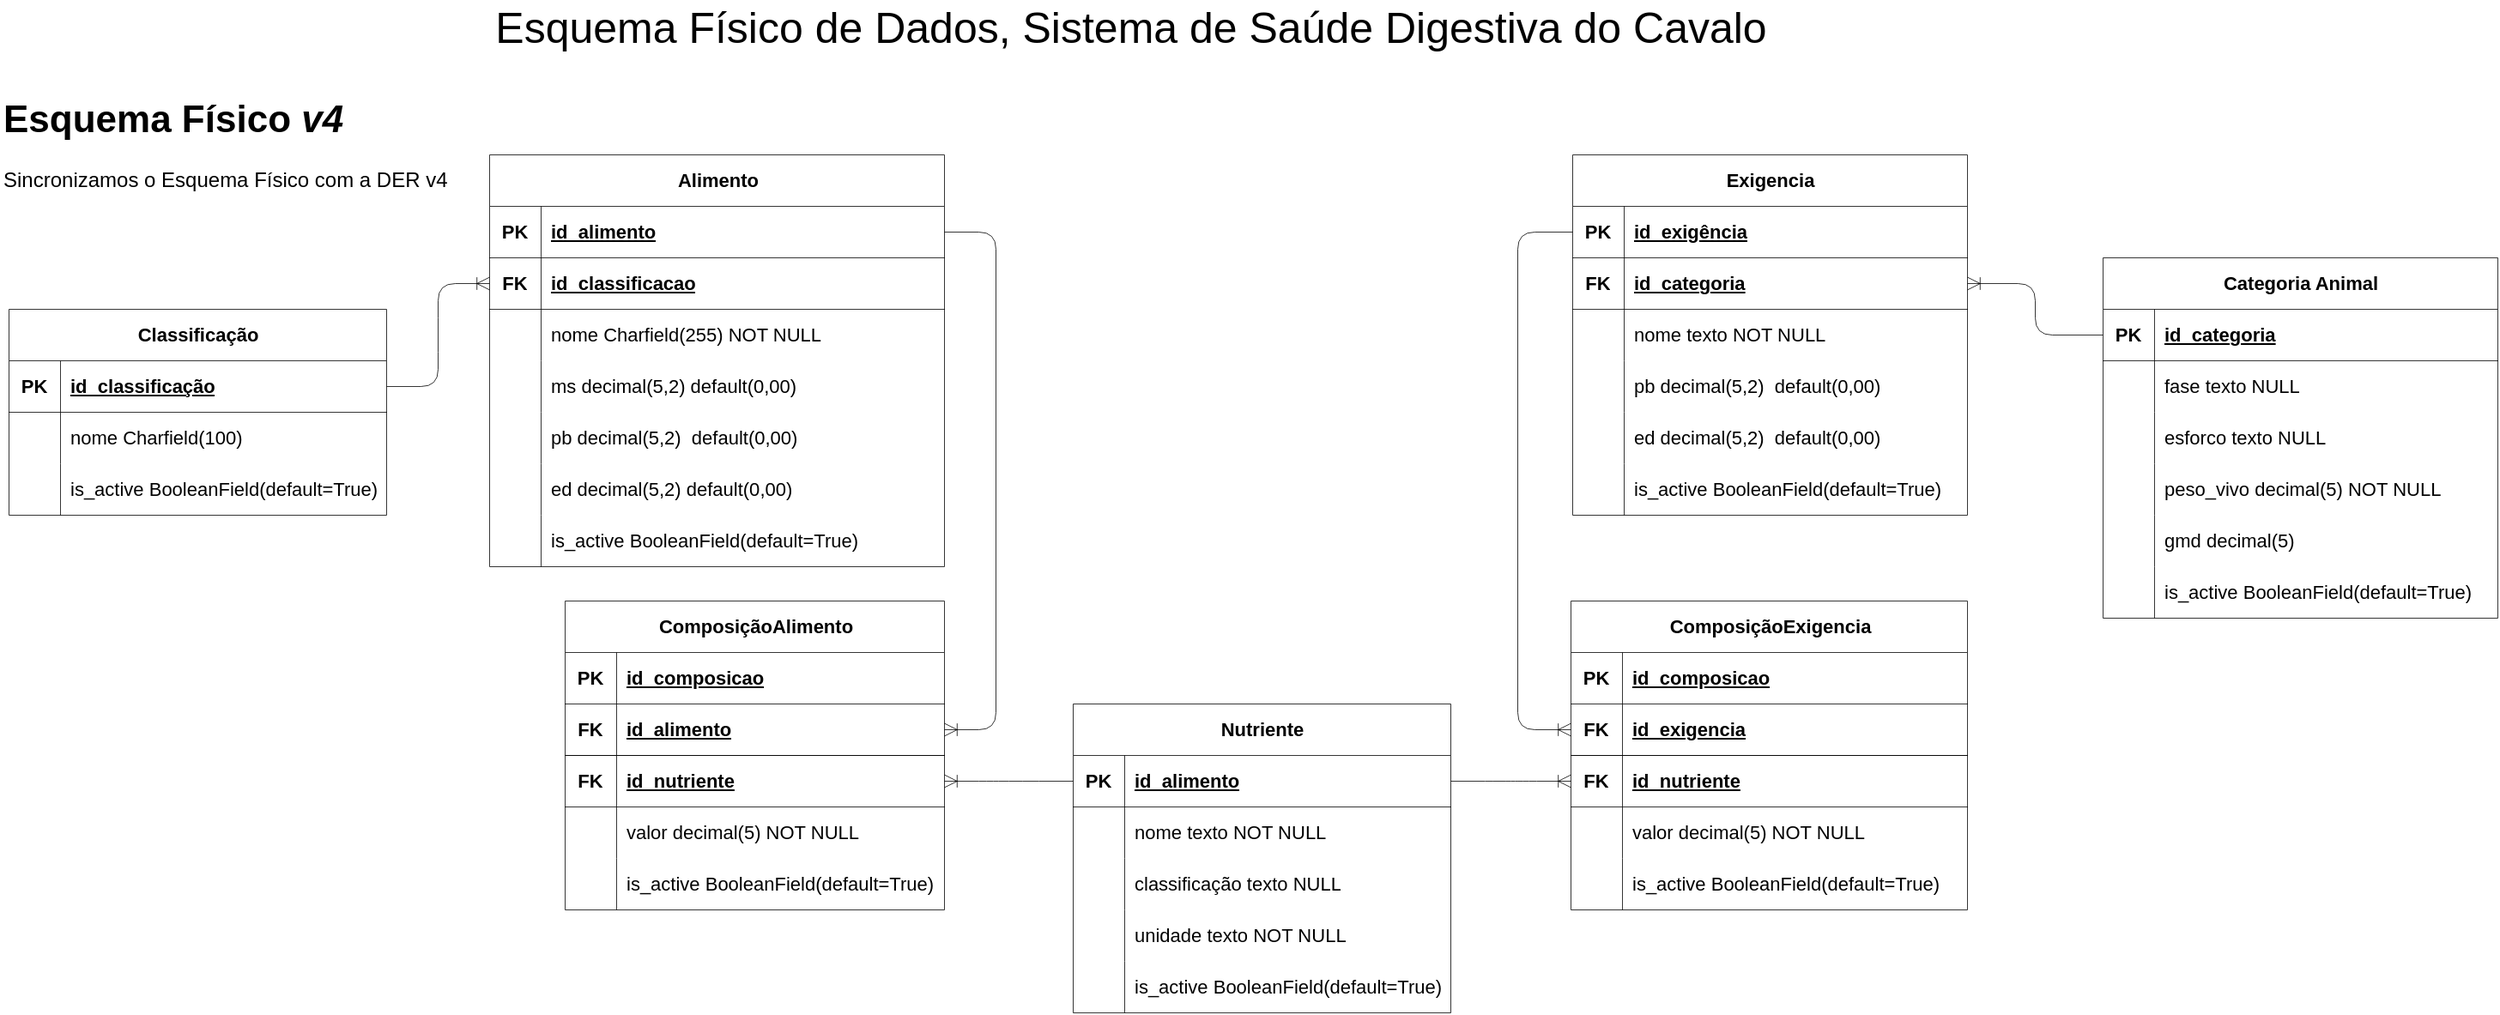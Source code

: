 <mxfile version="27.0.9">
  <diagram name="Página-1" id="KPvdHJg00RffXIqC1usl">
    <mxGraphModel dx="1627" dy="1373" grid="1" gridSize="10" guides="1" tooltips="1" connect="1" arrows="1" fold="1" page="1" pageScale="1" pageWidth="1600" pageHeight="900" math="0" shadow="0">
      <root>
        <mxCell id="0" />
        <mxCell id="1" parent="0" />
        <mxCell id="Vqt-NLhZ320p8eclBIPL-1" value="&lt;font style=&quot;font-size: 25px;&quot;&gt;Esquema Físico de Dados, Sistema de Saúde Digestiva do Cavalo&lt;/font&gt;" style="text;html=1;align=center;verticalAlign=middle;whiteSpace=wrap;rounded=0;fontFamily=Helvetica;fontSize=11;fontColor=default;labelBackgroundColor=default;" parent="1" vertex="1">
          <mxGeometry x="290" y="70" width="888" height="30" as="geometry" />
        </mxCell>
        <mxCell id="Vqt-NLhZ320p8eclBIPL-2" value="Classificação" style="shape=table;startSize=30;container=1;collapsible=1;childLayout=tableLayout;fixedRows=1;rowLines=0;fontStyle=1;align=center;resizeLast=1;html=1;strokeColor=default;strokeWidth=0.394;verticalAlign=middle;spacing=0.394;fontFamily=Helvetica;fontSize=11;fontColor=default;labelBackgroundColor=default;fillColor=default;" parent="1" vertex="1">
          <mxGeometry x="80" y="250" width="220" height="120" as="geometry">
            <mxRectangle x="80" y="250" width="100" height="30" as="alternateBounds" />
          </mxGeometry>
        </mxCell>
        <mxCell id="Vqt-NLhZ320p8eclBIPL-3" value="" style="shape=tableRow;horizontal=0;startSize=0;swimlaneHead=0;swimlaneBody=0;fillColor=none;collapsible=0;dropTarget=0;points=[[0,0.5],[1,0.5]];portConstraint=eastwest;top=0;left=0;right=0;bottom=1;strokeColor=default;strokeWidth=0.394;align=center;verticalAlign=middle;spacing=0.394;fontFamily=Helvetica;fontSize=11;fontColor=default;labelBackgroundColor=default;" parent="Vqt-NLhZ320p8eclBIPL-2" vertex="1">
          <mxGeometry y="30" width="220" height="30" as="geometry" />
        </mxCell>
        <mxCell id="Vqt-NLhZ320p8eclBIPL-4" value="PK" style="shape=partialRectangle;connectable=0;fillColor=none;top=0;left=0;bottom=0;right=0;fontStyle=1;overflow=hidden;whiteSpace=wrap;html=1;strokeColor=default;strokeWidth=0.394;align=center;verticalAlign=middle;spacing=0.394;fontFamily=Helvetica;fontSize=11;fontColor=default;labelBackgroundColor=default;" parent="Vqt-NLhZ320p8eclBIPL-3" vertex="1">
          <mxGeometry width="30" height="30" as="geometry">
            <mxRectangle width="30" height="30" as="alternateBounds" />
          </mxGeometry>
        </mxCell>
        <mxCell id="Vqt-NLhZ320p8eclBIPL-5" value="id_classificação" style="shape=partialRectangle;connectable=0;fillColor=none;top=0;left=0;bottom=0;right=0;align=left;spacingLeft=6;fontStyle=5;overflow=hidden;whiteSpace=wrap;html=1;strokeColor=default;strokeWidth=0.394;verticalAlign=middle;spacing=0.394;fontFamily=Helvetica;fontSize=11;fontColor=default;labelBackgroundColor=default;" parent="Vqt-NLhZ320p8eclBIPL-3" vertex="1">
          <mxGeometry x="30" width="190" height="30" as="geometry">
            <mxRectangle width="190" height="30" as="alternateBounds" />
          </mxGeometry>
        </mxCell>
        <mxCell id="Vqt-NLhZ320p8eclBIPL-6" value="" style="shape=tableRow;horizontal=0;startSize=0;swimlaneHead=0;swimlaneBody=0;fillColor=none;collapsible=0;dropTarget=0;points=[[0,0.5],[1,0.5]];portConstraint=eastwest;top=0;left=0;right=0;bottom=0;strokeColor=default;strokeWidth=0.394;align=center;verticalAlign=middle;spacing=0.394;fontFamily=Helvetica;fontSize=11;fontColor=default;labelBackgroundColor=default;" parent="Vqt-NLhZ320p8eclBIPL-2" vertex="1">
          <mxGeometry y="60" width="220" height="30" as="geometry" />
        </mxCell>
        <mxCell id="Vqt-NLhZ320p8eclBIPL-7" value="" style="shape=partialRectangle;connectable=0;fillColor=none;top=0;left=0;bottom=0;right=0;editable=1;overflow=hidden;whiteSpace=wrap;html=1;strokeColor=default;strokeWidth=0.394;align=center;verticalAlign=middle;spacing=0.394;fontFamily=Helvetica;fontSize=11;fontColor=default;labelBackgroundColor=default;" parent="Vqt-NLhZ320p8eclBIPL-6" vertex="1">
          <mxGeometry width="30" height="30" as="geometry">
            <mxRectangle width="30" height="30" as="alternateBounds" />
          </mxGeometry>
        </mxCell>
        <mxCell id="Vqt-NLhZ320p8eclBIPL-8" value="nome Charfield(100)" style="shape=partialRectangle;connectable=0;fillColor=none;top=0;left=0;bottom=0;right=0;align=left;spacingLeft=6;overflow=hidden;whiteSpace=wrap;html=1;strokeColor=default;strokeWidth=0.394;verticalAlign=middle;spacing=0.394;fontFamily=Helvetica;fontSize=11;fontColor=default;labelBackgroundColor=default;" parent="Vqt-NLhZ320p8eclBIPL-6" vertex="1">
          <mxGeometry x="30" width="190" height="30" as="geometry">
            <mxRectangle width="190" height="30" as="alternateBounds" />
          </mxGeometry>
        </mxCell>
        <mxCell id="Vqt-NLhZ320p8eclBIPL-9" value="" style="shape=tableRow;horizontal=0;startSize=0;swimlaneHead=0;swimlaneBody=0;fillColor=none;collapsible=0;dropTarget=0;points=[[0,0.5],[1,0.5]];portConstraint=eastwest;top=0;left=0;right=0;bottom=0;strokeColor=default;strokeWidth=0.394;align=center;verticalAlign=middle;spacing=0.394;fontFamily=Helvetica;fontSize=11;fontColor=default;labelBackgroundColor=default;" parent="Vqt-NLhZ320p8eclBIPL-2" vertex="1">
          <mxGeometry y="90" width="220" height="30" as="geometry" />
        </mxCell>
        <mxCell id="Vqt-NLhZ320p8eclBIPL-10" value="" style="shape=partialRectangle;connectable=0;fillColor=none;top=0;left=0;bottom=0;right=0;editable=1;overflow=hidden;whiteSpace=wrap;html=1;strokeColor=default;strokeWidth=0.394;align=center;verticalAlign=middle;spacing=0.394;fontFamily=Helvetica;fontSize=11;fontColor=default;labelBackgroundColor=default;" parent="Vqt-NLhZ320p8eclBIPL-9" vertex="1">
          <mxGeometry width="30" height="30" as="geometry">
            <mxRectangle width="30" height="30" as="alternateBounds" />
          </mxGeometry>
        </mxCell>
        <mxCell id="Vqt-NLhZ320p8eclBIPL-11" value="is_active BooleanField(default=True)" style="shape=partialRectangle;connectable=0;fillColor=none;top=0;left=0;bottom=0;right=0;align=left;spacingLeft=6;overflow=hidden;whiteSpace=wrap;html=1;strokeColor=default;strokeWidth=0.394;verticalAlign=middle;spacing=0.394;fontFamily=Helvetica;fontSize=11;fontColor=default;labelBackgroundColor=default;" parent="Vqt-NLhZ320p8eclBIPL-9" vertex="1">
          <mxGeometry x="30" width="190" height="30" as="geometry">
            <mxRectangle width="190" height="30" as="alternateBounds" />
          </mxGeometry>
        </mxCell>
        <mxCell id="Vqt-NLhZ320p8eclBIPL-12" style="edgeStyle=orthogonalEdgeStyle;shape=connector;rounded=1;orthogonalLoop=1;jettySize=auto;html=1;shadow=0;strokeColor=default;strokeWidth=0.394;align=center;verticalAlign=middle;fontFamily=Helvetica;fontSize=12;fontColor=default;labelBackgroundColor=default;endArrow=ERoneToMany;flowAnimation=0;startFill=0;startArrow=none;endFill=0;exitX=0;exitY=0.5;exitDx=0;exitDy=0;" parent="1" source="Vqt-NLhZ320p8eclBIPL-14" target="Vqt-NLhZ320p8eclBIPL-55" edge="1">
          <mxGeometry relative="1" as="geometry" />
        </mxCell>
        <mxCell id="Vqt-NLhZ320p8eclBIPL-13" value="Categoria Animal" style="shape=table;startSize=30;container=1;collapsible=1;childLayout=tableLayout;fixedRows=1;rowLines=0;fontStyle=1;align=center;resizeLast=1;html=1;strokeColor=default;strokeWidth=0.394;verticalAlign=middle;spacing=0.394;fontFamily=Helvetica;fontSize=11;fontColor=default;labelBackgroundColor=default;fillColor=default;" parent="1" vertex="1">
          <mxGeometry x="1300" y="220" width="230" height="210" as="geometry">
            <mxRectangle x="1300" y="220" width="120" height="30" as="alternateBounds" />
          </mxGeometry>
        </mxCell>
        <mxCell id="Vqt-NLhZ320p8eclBIPL-14" value="" style="shape=tableRow;horizontal=0;startSize=0;swimlaneHead=0;swimlaneBody=0;fillColor=none;collapsible=0;dropTarget=0;points=[[0,0.5],[1,0.5]];portConstraint=eastwest;top=0;left=0;right=0;bottom=1;strokeColor=default;strokeWidth=0.394;align=center;verticalAlign=middle;spacing=0.394;fontFamily=Helvetica;fontSize=11;fontColor=default;labelBackgroundColor=default;" parent="Vqt-NLhZ320p8eclBIPL-13" vertex="1">
          <mxGeometry y="30" width="230" height="30" as="geometry" />
        </mxCell>
        <mxCell id="Vqt-NLhZ320p8eclBIPL-15" value="PK" style="shape=partialRectangle;connectable=0;fillColor=none;top=0;left=0;bottom=0;right=0;fontStyle=1;overflow=hidden;whiteSpace=wrap;html=1;strokeColor=default;strokeWidth=0.394;align=center;verticalAlign=middle;spacing=0.394;fontFamily=Helvetica;fontSize=11;fontColor=default;labelBackgroundColor=default;" parent="Vqt-NLhZ320p8eclBIPL-14" vertex="1">
          <mxGeometry width="30" height="30" as="geometry">
            <mxRectangle width="30" height="30" as="alternateBounds" />
          </mxGeometry>
        </mxCell>
        <mxCell id="Vqt-NLhZ320p8eclBIPL-16" value="id_categoria" style="shape=partialRectangle;connectable=0;fillColor=none;top=0;left=0;bottom=0;right=0;align=left;spacingLeft=6;fontStyle=5;overflow=hidden;whiteSpace=wrap;html=1;strokeColor=default;strokeWidth=0.394;verticalAlign=middle;spacing=0.394;fontFamily=Helvetica;fontSize=11;fontColor=default;labelBackgroundColor=default;" parent="Vqt-NLhZ320p8eclBIPL-14" vertex="1">
          <mxGeometry x="30" width="200" height="30" as="geometry">
            <mxRectangle width="200" height="30" as="alternateBounds" />
          </mxGeometry>
        </mxCell>
        <mxCell id="Vqt-NLhZ320p8eclBIPL-17" value="" style="shape=tableRow;horizontal=0;startSize=0;swimlaneHead=0;swimlaneBody=0;fillColor=none;collapsible=0;dropTarget=0;points=[[0,0.5],[1,0.5]];portConstraint=eastwest;top=0;left=0;right=0;bottom=0;strokeColor=default;strokeWidth=0.394;align=center;verticalAlign=middle;spacing=0.394;fontFamily=Helvetica;fontSize=11;fontColor=default;labelBackgroundColor=default;" parent="Vqt-NLhZ320p8eclBIPL-13" vertex="1">
          <mxGeometry y="60" width="230" height="30" as="geometry" />
        </mxCell>
        <mxCell id="Vqt-NLhZ320p8eclBIPL-18" value="" style="shape=partialRectangle;connectable=0;fillColor=none;top=0;left=0;bottom=0;right=0;editable=1;overflow=hidden;whiteSpace=wrap;html=1;strokeColor=default;strokeWidth=0.394;align=center;verticalAlign=middle;spacing=0.394;fontFamily=Helvetica;fontSize=11;fontColor=default;labelBackgroundColor=default;" parent="Vqt-NLhZ320p8eclBIPL-17" vertex="1">
          <mxGeometry width="30" height="30" as="geometry">
            <mxRectangle width="30" height="30" as="alternateBounds" />
          </mxGeometry>
        </mxCell>
        <mxCell id="Vqt-NLhZ320p8eclBIPL-19" value="fase texto NULL" style="shape=partialRectangle;connectable=0;fillColor=none;top=0;left=0;bottom=0;right=0;align=left;spacingLeft=6;overflow=hidden;whiteSpace=wrap;html=1;strokeColor=default;strokeWidth=0.394;verticalAlign=middle;spacing=0.394;fontFamily=Helvetica;fontSize=11;fontColor=default;labelBackgroundColor=default;" parent="Vqt-NLhZ320p8eclBIPL-17" vertex="1">
          <mxGeometry x="30" width="200" height="30" as="geometry">
            <mxRectangle width="200" height="30" as="alternateBounds" />
          </mxGeometry>
        </mxCell>
        <mxCell id="Vqt-NLhZ320p8eclBIPL-20" value="" style="shape=tableRow;horizontal=0;startSize=0;swimlaneHead=0;swimlaneBody=0;fillColor=none;collapsible=0;dropTarget=0;points=[[0,0.5],[1,0.5]];portConstraint=eastwest;top=0;left=0;right=0;bottom=0;strokeColor=default;strokeWidth=0.394;align=center;verticalAlign=middle;spacing=0.394;fontFamily=Helvetica;fontSize=11;fontColor=default;labelBackgroundColor=default;" parent="Vqt-NLhZ320p8eclBIPL-13" vertex="1">
          <mxGeometry y="90" width="230" height="30" as="geometry" />
        </mxCell>
        <mxCell id="Vqt-NLhZ320p8eclBIPL-21" value="" style="shape=partialRectangle;connectable=0;fillColor=none;top=0;left=0;bottom=0;right=0;editable=1;overflow=hidden;whiteSpace=wrap;html=1;strokeColor=default;strokeWidth=0.394;align=center;verticalAlign=middle;spacing=0.394;fontFamily=Helvetica;fontSize=11;fontColor=default;labelBackgroundColor=default;" parent="Vqt-NLhZ320p8eclBIPL-20" vertex="1">
          <mxGeometry width="30" height="30" as="geometry">
            <mxRectangle width="30" height="30" as="alternateBounds" />
          </mxGeometry>
        </mxCell>
        <mxCell id="Vqt-NLhZ320p8eclBIPL-22" value="esforco texto NULL&lt;span style=&quot;white-space: pre;&quot;&gt;&#x9;&lt;/span&gt;" style="shape=partialRectangle;connectable=0;fillColor=none;top=0;left=0;bottom=0;right=0;align=left;spacingLeft=6;overflow=hidden;whiteSpace=wrap;html=1;strokeColor=default;strokeWidth=0.394;verticalAlign=middle;spacing=0.394;fontFamily=Helvetica;fontSize=11;fontColor=default;labelBackgroundColor=default;" parent="Vqt-NLhZ320p8eclBIPL-20" vertex="1">
          <mxGeometry x="30" width="200" height="30" as="geometry">
            <mxRectangle width="200" height="30" as="alternateBounds" />
          </mxGeometry>
        </mxCell>
        <mxCell id="Vqt-NLhZ320p8eclBIPL-23" value="" style="shape=tableRow;horizontal=0;startSize=0;swimlaneHead=0;swimlaneBody=0;fillColor=none;collapsible=0;dropTarget=0;points=[[0,0.5],[1,0.5]];portConstraint=eastwest;top=0;left=0;right=0;bottom=0;strokeColor=default;strokeWidth=0.394;align=center;verticalAlign=middle;spacing=0.394;fontFamily=Helvetica;fontSize=11;fontColor=default;labelBackgroundColor=default;" parent="Vqt-NLhZ320p8eclBIPL-13" vertex="1">
          <mxGeometry y="120" width="230" height="30" as="geometry" />
        </mxCell>
        <mxCell id="Vqt-NLhZ320p8eclBIPL-24" value="" style="shape=partialRectangle;connectable=0;fillColor=none;top=0;left=0;bottom=0;right=0;editable=1;overflow=hidden;whiteSpace=wrap;html=1;strokeColor=default;strokeWidth=0.394;align=center;verticalAlign=middle;spacing=0.394;fontFamily=Helvetica;fontSize=11;fontColor=default;labelBackgroundColor=default;" parent="Vqt-NLhZ320p8eclBIPL-23" vertex="1">
          <mxGeometry width="30" height="30" as="geometry">
            <mxRectangle width="30" height="30" as="alternateBounds" />
          </mxGeometry>
        </mxCell>
        <mxCell id="Vqt-NLhZ320p8eclBIPL-25" value="peso_vivo decimal(5) NOT NULL" style="shape=partialRectangle;connectable=0;fillColor=none;top=0;left=0;bottom=0;right=0;align=left;spacingLeft=6;overflow=hidden;whiteSpace=wrap;html=1;strokeColor=default;strokeWidth=0.394;verticalAlign=middle;spacing=0.394;fontFamily=Helvetica;fontSize=11;fontColor=default;labelBackgroundColor=default;" parent="Vqt-NLhZ320p8eclBIPL-23" vertex="1">
          <mxGeometry x="30" width="200" height="30" as="geometry">
            <mxRectangle width="200" height="30" as="alternateBounds" />
          </mxGeometry>
        </mxCell>
        <mxCell id="Vqt-NLhZ320p8eclBIPL-26" value="" style="shape=tableRow;horizontal=0;startSize=0;swimlaneHead=0;swimlaneBody=0;fillColor=none;collapsible=0;dropTarget=0;points=[[0,0.5],[1,0.5]];portConstraint=eastwest;top=0;left=0;right=0;bottom=0;strokeColor=default;strokeWidth=0.394;align=center;verticalAlign=middle;spacing=0.394;fontFamily=Helvetica;fontSize=11;fontColor=default;labelBackgroundColor=default;" parent="Vqt-NLhZ320p8eclBIPL-13" vertex="1">
          <mxGeometry y="150" width="230" height="30" as="geometry" />
        </mxCell>
        <mxCell id="Vqt-NLhZ320p8eclBIPL-27" value="" style="shape=partialRectangle;connectable=0;fillColor=none;top=0;left=0;bottom=0;right=0;editable=1;overflow=hidden;whiteSpace=wrap;html=1;strokeColor=default;strokeWidth=0.394;align=center;verticalAlign=middle;spacing=0.394;fontFamily=Helvetica;fontSize=11;fontColor=default;labelBackgroundColor=default;" parent="Vqt-NLhZ320p8eclBIPL-26" vertex="1">
          <mxGeometry width="30" height="30" as="geometry">
            <mxRectangle width="30" height="30" as="alternateBounds" />
          </mxGeometry>
        </mxCell>
        <mxCell id="Vqt-NLhZ320p8eclBIPL-28" value="gmd decimal(5)" style="shape=partialRectangle;connectable=0;fillColor=none;top=0;left=0;bottom=0;right=0;align=left;spacingLeft=6;overflow=hidden;whiteSpace=wrap;html=1;strokeColor=default;strokeWidth=0.394;verticalAlign=middle;spacing=0.394;fontFamily=Helvetica;fontSize=11;fontColor=default;labelBackgroundColor=default;" parent="Vqt-NLhZ320p8eclBIPL-26" vertex="1">
          <mxGeometry x="30" width="200" height="30" as="geometry">
            <mxRectangle width="200" height="30" as="alternateBounds" />
          </mxGeometry>
        </mxCell>
        <mxCell id="Vqt-NLhZ320p8eclBIPL-32" value="" style="shape=tableRow;horizontal=0;startSize=0;swimlaneHead=0;swimlaneBody=0;fillColor=none;collapsible=0;dropTarget=0;points=[[0,0.5],[1,0.5]];portConstraint=eastwest;top=0;left=0;right=0;bottom=0;strokeColor=default;strokeWidth=0.394;align=center;verticalAlign=middle;spacing=0.394;fontFamily=Helvetica;fontSize=11;fontColor=default;labelBackgroundColor=default;" parent="Vqt-NLhZ320p8eclBIPL-13" vertex="1">
          <mxGeometry y="180" width="230" height="30" as="geometry" />
        </mxCell>
        <mxCell id="Vqt-NLhZ320p8eclBIPL-33" value="" style="shape=partialRectangle;connectable=0;fillColor=none;top=0;left=0;bottom=0;right=0;editable=1;overflow=hidden;whiteSpace=wrap;html=1;strokeColor=default;strokeWidth=0.394;align=center;verticalAlign=middle;spacing=0.394;fontFamily=Helvetica;fontSize=11;fontColor=default;labelBackgroundColor=default;" parent="Vqt-NLhZ320p8eclBIPL-32" vertex="1">
          <mxGeometry width="30" height="30" as="geometry">
            <mxRectangle width="30" height="30" as="alternateBounds" />
          </mxGeometry>
        </mxCell>
        <mxCell id="Vqt-NLhZ320p8eclBIPL-34" value="is_active BooleanField(default=True)" style="shape=partialRectangle;connectable=0;fillColor=none;top=0;left=0;bottom=0;right=0;align=left;spacingLeft=6;overflow=hidden;whiteSpace=wrap;html=1;strokeColor=default;strokeWidth=0.394;verticalAlign=middle;spacing=0.394;fontFamily=Helvetica;fontSize=11;fontColor=default;labelBackgroundColor=default;" parent="Vqt-NLhZ320p8eclBIPL-32" vertex="1">
          <mxGeometry x="30" width="200" height="30" as="geometry">
            <mxRectangle width="200" height="30" as="alternateBounds" />
          </mxGeometry>
        </mxCell>
        <mxCell id="Vqt-NLhZ320p8eclBIPL-35" value="ComposiçãoExigencia" style="shape=table;startSize=30;container=1;collapsible=1;childLayout=tableLayout;fixedRows=1;rowLines=0;fontStyle=1;align=center;resizeLast=1;html=1;strokeColor=default;strokeWidth=0.394;verticalAlign=middle;spacing=0.394;fontFamily=Helvetica;fontSize=11;fontColor=default;labelBackgroundColor=default;fillColor=default;" parent="1" vertex="1">
          <mxGeometry x="990" y="420" width="231" height="180" as="geometry">
            <mxRectangle x="990" y="420" width="150" height="30" as="alternateBounds" />
          </mxGeometry>
        </mxCell>
        <mxCell id="Vqt-NLhZ320p8eclBIPL-36" value="" style="shape=tableRow;horizontal=0;startSize=0;swimlaneHead=0;swimlaneBody=0;fillColor=none;collapsible=0;dropTarget=0;points=[[0,0.5],[1,0.5]];portConstraint=eastwest;top=0;left=0;right=0;bottom=1;strokeColor=default;strokeWidth=0.394;align=center;verticalAlign=middle;spacing=0.394;fontFamily=Helvetica;fontSize=11;fontColor=default;labelBackgroundColor=default;" parent="Vqt-NLhZ320p8eclBIPL-35" vertex="1">
          <mxGeometry y="30" width="231" height="30" as="geometry" />
        </mxCell>
        <mxCell id="Vqt-NLhZ320p8eclBIPL-37" value="&lt;b&gt;PK&lt;/b&gt;" style="shape=partialRectangle;connectable=0;fillColor=none;top=0;left=0;bottom=0;right=0;editable=1;overflow=hidden;whiteSpace=wrap;html=1;strokeColor=default;strokeWidth=0.394;align=center;verticalAlign=middle;spacing=0.394;fontFamily=Helvetica;fontSize=11;fontColor=default;labelBackgroundColor=default;" parent="Vqt-NLhZ320p8eclBIPL-36" vertex="1">
          <mxGeometry width="30" height="30" as="geometry">
            <mxRectangle width="30" height="30" as="alternateBounds" />
          </mxGeometry>
        </mxCell>
        <mxCell id="Vqt-NLhZ320p8eclBIPL-38" value="&lt;u&gt;&lt;b&gt;id_composicao&lt;/b&gt;&lt;/u&gt;" style="shape=partialRectangle;connectable=0;fillColor=none;top=0;left=0;bottom=0;right=0;align=left;spacingLeft=6;overflow=hidden;whiteSpace=wrap;html=1;strokeColor=default;strokeWidth=0.394;verticalAlign=middle;spacing=0.394;fontFamily=Helvetica;fontSize=11;fontColor=default;labelBackgroundColor=default;" parent="Vqt-NLhZ320p8eclBIPL-36" vertex="1">
          <mxGeometry x="30" width="201" height="30" as="geometry">
            <mxRectangle width="201" height="30" as="alternateBounds" />
          </mxGeometry>
        </mxCell>
        <mxCell id="Vqt-NLhZ320p8eclBIPL-39" value="" style="shape=tableRow;horizontal=0;startSize=0;swimlaneHead=0;swimlaneBody=0;fillColor=none;collapsible=0;dropTarget=0;points=[[0,0.5],[1,0.5]];portConstraint=eastwest;top=0;left=0;right=0;bottom=1;strokeColor=default;strokeWidth=0.394;align=center;verticalAlign=middle;spacing=0.394;fontFamily=Helvetica;fontSize=11;fontColor=default;labelBackgroundColor=default;" parent="Vqt-NLhZ320p8eclBIPL-35" vertex="1">
          <mxGeometry y="60" width="231" height="30" as="geometry" />
        </mxCell>
        <mxCell id="Vqt-NLhZ320p8eclBIPL-40" value="&lt;b&gt;FK&lt;/b&gt;" style="shape=partialRectangle;connectable=0;fillColor=none;top=0;left=0;bottom=0;right=0;editable=1;overflow=hidden;whiteSpace=wrap;html=1;strokeColor=default;strokeWidth=0.394;align=center;verticalAlign=middle;spacing=0.394;fontFamily=Helvetica;fontSize=11;fontColor=default;labelBackgroundColor=default;" parent="Vqt-NLhZ320p8eclBIPL-39" vertex="1">
          <mxGeometry width="30" height="30" as="geometry">
            <mxRectangle width="30" height="30" as="alternateBounds" />
          </mxGeometry>
        </mxCell>
        <mxCell id="Vqt-NLhZ320p8eclBIPL-41" value="&lt;u&gt;&lt;b&gt;id_exigencia&lt;/b&gt;&lt;/u&gt;" style="shape=partialRectangle;connectable=0;fillColor=none;top=0;left=0;bottom=0;right=0;align=left;spacingLeft=6;overflow=hidden;whiteSpace=wrap;html=1;strokeColor=default;strokeWidth=0.394;verticalAlign=middle;spacing=0.394;fontFamily=Helvetica;fontSize=11;fontColor=default;labelBackgroundColor=default;" parent="Vqt-NLhZ320p8eclBIPL-39" vertex="1">
          <mxGeometry x="30" width="201" height="30" as="geometry">
            <mxRectangle width="201" height="30" as="alternateBounds" />
          </mxGeometry>
        </mxCell>
        <mxCell id="Vqt-NLhZ320p8eclBIPL-42" value="" style="shape=tableRow;horizontal=0;startSize=0;swimlaneHead=0;swimlaneBody=0;fillColor=none;collapsible=0;dropTarget=0;points=[[0,0.5],[1,0.5]];portConstraint=eastwest;top=1;left=0;right=0;bottom=1;strokeColor=default;strokeWidth=0.394;align=center;verticalAlign=middle;spacing=0.394;fontFamily=Helvetica;fontSize=11;fontColor=default;labelBackgroundColor=default;" parent="Vqt-NLhZ320p8eclBIPL-35" vertex="1">
          <mxGeometry y="90" width="231" height="30" as="geometry" />
        </mxCell>
        <mxCell id="Vqt-NLhZ320p8eclBIPL-43" value="&lt;b&gt;FK&lt;/b&gt;" style="shape=partialRectangle;connectable=0;fillColor=none;top=0;left=0;bottom=0;right=0;editable=1;overflow=hidden;whiteSpace=wrap;html=1;strokeColor=default;strokeWidth=0.394;align=center;verticalAlign=middle;spacing=0.394;fontFamily=Helvetica;fontSize=11;fontColor=default;labelBackgroundColor=default;" parent="Vqt-NLhZ320p8eclBIPL-42" vertex="1">
          <mxGeometry width="30" height="30" as="geometry">
            <mxRectangle width="30" height="30" as="alternateBounds" />
          </mxGeometry>
        </mxCell>
        <mxCell id="Vqt-NLhZ320p8eclBIPL-44" value="&lt;u&gt;&lt;b&gt;id_nutriente&lt;/b&gt;&lt;/u&gt;" style="shape=partialRectangle;connectable=0;fillColor=none;top=0;left=0;bottom=0;right=0;align=left;spacingLeft=6;overflow=hidden;whiteSpace=wrap;html=1;strokeColor=default;strokeWidth=0.394;verticalAlign=middle;spacing=0.394;fontFamily=Helvetica;fontSize=11;fontColor=default;labelBackgroundColor=default;" parent="Vqt-NLhZ320p8eclBIPL-42" vertex="1">
          <mxGeometry x="30" width="201" height="30" as="geometry">
            <mxRectangle width="201" height="30" as="alternateBounds" />
          </mxGeometry>
        </mxCell>
        <mxCell id="Vqt-NLhZ320p8eclBIPL-45" value="" style="shape=tableRow;horizontal=0;startSize=0;swimlaneHead=0;swimlaneBody=0;fillColor=none;collapsible=0;dropTarget=0;points=[[0,0.5],[1,0.5]];portConstraint=eastwest;top=0;left=0;right=0;bottom=0;strokeColor=default;strokeWidth=0.394;align=center;verticalAlign=middle;spacing=0.394;fontFamily=Helvetica;fontSize=11;fontColor=default;labelBackgroundColor=default;" parent="Vqt-NLhZ320p8eclBIPL-35" vertex="1">
          <mxGeometry y="120" width="231" height="30" as="geometry" />
        </mxCell>
        <mxCell id="Vqt-NLhZ320p8eclBIPL-46" value="" style="shape=partialRectangle;connectable=0;fillColor=none;top=0;left=0;bottom=0;right=0;editable=1;overflow=hidden;whiteSpace=wrap;html=1;strokeColor=default;strokeWidth=0.394;align=center;verticalAlign=middle;spacing=0.394;fontFamily=Helvetica;fontSize=11;fontColor=default;labelBackgroundColor=default;" parent="Vqt-NLhZ320p8eclBIPL-45" vertex="1">
          <mxGeometry width="30" height="30" as="geometry">
            <mxRectangle width="30" height="30" as="alternateBounds" />
          </mxGeometry>
        </mxCell>
        <mxCell id="Vqt-NLhZ320p8eclBIPL-47" value="valor decimal(5) NOT NULL" style="shape=partialRectangle;connectable=0;fillColor=none;top=0;left=0;bottom=0;right=0;align=left;spacingLeft=6;overflow=hidden;whiteSpace=wrap;html=1;strokeColor=default;strokeWidth=0.394;verticalAlign=middle;spacing=0.394;fontFamily=Helvetica;fontSize=11;fontColor=default;labelBackgroundColor=default;" parent="Vqt-NLhZ320p8eclBIPL-45" vertex="1">
          <mxGeometry x="30" width="201" height="30" as="geometry">
            <mxRectangle width="201" height="30" as="alternateBounds" />
          </mxGeometry>
        </mxCell>
        <mxCell id="Vqt-NLhZ320p8eclBIPL-48" value="" style="shape=tableRow;horizontal=0;startSize=0;swimlaneHead=0;swimlaneBody=0;fillColor=none;collapsible=0;dropTarget=0;points=[[0,0.5],[1,0.5]];portConstraint=eastwest;top=0;left=0;right=0;bottom=0;strokeColor=default;strokeWidth=0.394;align=center;verticalAlign=middle;spacing=0.394;fontFamily=Helvetica;fontSize=11;fontColor=default;labelBackgroundColor=default;" parent="Vqt-NLhZ320p8eclBIPL-35" vertex="1">
          <mxGeometry y="150" width="231" height="30" as="geometry" />
        </mxCell>
        <mxCell id="Vqt-NLhZ320p8eclBIPL-49" value="" style="shape=partialRectangle;connectable=0;fillColor=none;top=0;left=0;bottom=0;right=0;editable=1;overflow=hidden;whiteSpace=wrap;html=1;strokeColor=default;strokeWidth=0.394;align=center;verticalAlign=middle;spacing=0.394;fontFamily=Helvetica;fontSize=11;fontColor=default;labelBackgroundColor=default;" parent="Vqt-NLhZ320p8eclBIPL-48" vertex="1">
          <mxGeometry width="30" height="30" as="geometry">
            <mxRectangle width="30" height="30" as="alternateBounds" />
          </mxGeometry>
        </mxCell>
        <mxCell id="Vqt-NLhZ320p8eclBIPL-50" value="is_active BooleanField(default=True)" style="shape=partialRectangle;connectable=0;fillColor=none;top=0;left=0;bottom=0;right=0;align=left;spacingLeft=6;overflow=hidden;whiteSpace=wrap;html=1;strokeColor=default;strokeWidth=0.394;verticalAlign=middle;spacing=0.394;fontFamily=Helvetica;fontSize=11;fontColor=default;labelBackgroundColor=default;" parent="Vqt-NLhZ320p8eclBIPL-48" vertex="1">
          <mxGeometry x="30" width="201" height="30" as="geometry">
            <mxRectangle width="201" height="30" as="alternateBounds" />
          </mxGeometry>
        </mxCell>
        <mxCell id="Vqt-NLhZ320p8eclBIPL-51" value="Exigencia" style="shape=table;startSize=30;container=1;collapsible=1;childLayout=tableLayout;fixedRows=1;rowLines=0;fontStyle=1;align=center;resizeLast=1;html=1;strokeColor=default;strokeWidth=0.394;verticalAlign=middle;spacing=0.394;fontFamily=Helvetica;fontSize=11;fontColor=default;labelBackgroundColor=default;fillColor=default;" parent="1" vertex="1">
          <mxGeometry x="991" y="160" width="230" height="210" as="geometry">
            <mxRectangle x="991" y="160" width="80" height="30" as="alternateBounds" />
          </mxGeometry>
        </mxCell>
        <mxCell id="Vqt-NLhZ320p8eclBIPL-52" value="" style="shape=tableRow;horizontal=0;startSize=0;swimlaneHead=0;swimlaneBody=0;fillColor=none;collapsible=0;dropTarget=0;points=[[0,0.5],[1,0.5]];portConstraint=eastwest;top=0;left=0;right=0;bottom=1;strokeColor=default;strokeWidth=0.394;align=center;verticalAlign=middle;spacing=0.394;fontFamily=Helvetica;fontSize=11;fontColor=default;labelBackgroundColor=default;" parent="Vqt-NLhZ320p8eclBIPL-51" vertex="1">
          <mxGeometry y="30" width="230" height="30" as="geometry" />
        </mxCell>
        <mxCell id="Vqt-NLhZ320p8eclBIPL-53" value="PK" style="shape=partialRectangle;connectable=0;fillColor=none;top=0;left=0;bottom=0;right=0;fontStyle=1;overflow=hidden;whiteSpace=wrap;html=1;strokeColor=default;strokeWidth=0.394;align=center;verticalAlign=middle;spacing=0.394;fontFamily=Helvetica;fontSize=11;fontColor=default;labelBackgroundColor=default;" parent="Vqt-NLhZ320p8eclBIPL-52" vertex="1">
          <mxGeometry width="30" height="30" as="geometry">
            <mxRectangle width="30" height="30" as="alternateBounds" />
          </mxGeometry>
        </mxCell>
        <mxCell id="Vqt-NLhZ320p8eclBIPL-54" value="id_exigência" style="shape=partialRectangle;connectable=0;fillColor=none;top=0;left=0;bottom=0;right=0;align=left;spacingLeft=6;fontStyle=5;overflow=hidden;whiteSpace=wrap;html=1;strokeColor=default;strokeWidth=0.394;verticalAlign=middle;spacing=0.394;fontFamily=Helvetica;fontSize=11;fontColor=default;labelBackgroundColor=default;" parent="Vqt-NLhZ320p8eclBIPL-52" vertex="1">
          <mxGeometry x="30" width="200" height="30" as="geometry">
            <mxRectangle width="200" height="30" as="alternateBounds" />
          </mxGeometry>
        </mxCell>
        <mxCell id="Vqt-NLhZ320p8eclBIPL-55" value="" style="shape=tableRow;horizontal=0;startSize=0;swimlaneHead=0;swimlaneBody=0;fillColor=none;collapsible=0;dropTarget=0;points=[[0,0.5],[1,0.5]];portConstraint=eastwest;top=0;left=0;right=0;bottom=1;strokeColor=default;strokeWidth=0.394;align=center;verticalAlign=middle;spacing=0.394;fontFamily=Helvetica;fontSize=11;fontColor=default;labelBackgroundColor=default;" parent="Vqt-NLhZ320p8eclBIPL-51" vertex="1">
          <mxGeometry y="60" width="230" height="30" as="geometry" />
        </mxCell>
        <mxCell id="Vqt-NLhZ320p8eclBIPL-56" value="&lt;b&gt;FK&lt;/b&gt;" style="shape=partialRectangle;connectable=0;fillColor=none;top=0;left=0;bottom=0;right=0;editable=1;overflow=hidden;whiteSpace=wrap;html=1;strokeColor=default;strokeWidth=0.394;align=center;verticalAlign=middle;spacing=0.394;fontFamily=Helvetica;fontSize=11;fontColor=default;labelBackgroundColor=default;" parent="Vqt-NLhZ320p8eclBIPL-55" vertex="1">
          <mxGeometry width="30" height="30" as="geometry">
            <mxRectangle width="30" height="30" as="alternateBounds" />
          </mxGeometry>
        </mxCell>
        <mxCell id="Vqt-NLhZ320p8eclBIPL-57" value="&lt;b&gt;&lt;u&gt;id_categoria&lt;/u&gt;&lt;/b&gt;" style="shape=partialRectangle;connectable=0;fillColor=none;top=0;left=0;bottom=0;right=0;align=left;spacingLeft=6;overflow=hidden;whiteSpace=wrap;html=1;strokeColor=default;strokeWidth=0.394;verticalAlign=middle;spacing=0.394;fontFamily=Helvetica;fontSize=11;fontColor=default;labelBackgroundColor=default;" parent="Vqt-NLhZ320p8eclBIPL-55" vertex="1">
          <mxGeometry x="30" width="200" height="30" as="geometry">
            <mxRectangle width="200" height="30" as="alternateBounds" />
          </mxGeometry>
        </mxCell>
        <mxCell id="Vqt-NLhZ320p8eclBIPL-58" value="" style="shape=tableRow;horizontal=0;startSize=0;swimlaneHead=0;swimlaneBody=0;fillColor=none;collapsible=0;dropTarget=0;points=[[0,0.5],[1,0.5]];portConstraint=eastwest;top=0;left=0;right=0;bottom=0;strokeColor=default;strokeWidth=0.394;align=center;verticalAlign=middle;spacing=0.394;fontFamily=Helvetica;fontSize=11;fontColor=default;labelBackgroundColor=default;" parent="Vqt-NLhZ320p8eclBIPL-51" vertex="1">
          <mxGeometry y="90" width="230" height="30" as="geometry" />
        </mxCell>
        <mxCell id="Vqt-NLhZ320p8eclBIPL-59" value="" style="shape=partialRectangle;connectable=0;fillColor=none;top=0;left=0;bottom=0;right=0;editable=1;overflow=hidden;whiteSpace=wrap;html=1;strokeColor=default;strokeWidth=0.394;align=center;verticalAlign=middle;spacing=0.394;fontFamily=Helvetica;fontSize=11;fontColor=default;labelBackgroundColor=default;" parent="Vqt-NLhZ320p8eclBIPL-58" vertex="1">
          <mxGeometry width="30" height="30" as="geometry">
            <mxRectangle width="30" height="30" as="alternateBounds" />
          </mxGeometry>
        </mxCell>
        <mxCell id="Vqt-NLhZ320p8eclBIPL-60" value="&lt;span style=&quot;background-color: light-dark(#ffffff, var(--ge-dark-color, #121212)); color: light-dark(rgb(0, 0, 0), rgb(255, 255, 255));&quot;&gt;nome texto NOT NULL&lt;/span&gt;" style="shape=partialRectangle;connectable=0;fillColor=none;top=0;left=0;bottom=0;right=0;align=left;spacingLeft=6;overflow=hidden;whiteSpace=wrap;html=1;strokeColor=default;strokeWidth=0.394;verticalAlign=middle;spacing=0.394;fontFamily=Helvetica;fontSize=11;fontColor=default;labelBackgroundColor=default;" parent="Vqt-NLhZ320p8eclBIPL-58" vertex="1">
          <mxGeometry x="30" width="200" height="30" as="geometry">
            <mxRectangle width="200" height="30" as="alternateBounds" />
          </mxGeometry>
        </mxCell>
        <mxCell id="Vqt-NLhZ320p8eclBIPL-61" value="" style="shape=tableRow;horizontal=0;startSize=0;swimlaneHead=0;swimlaneBody=0;fillColor=none;collapsible=0;dropTarget=0;points=[[0,0.5],[1,0.5]];portConstraint=eastwest;top=0;left=0;right=0;bottom=0;strokeColor=default;strokeWidth=0.394;align=center;verticalAlign=middle;spacing=0.394;fontFamily=Helvetica;fontSize=11;fontColor=default;labelBackgroundColor=default;" parent="Vqt-NLhZ320p8eclBIPL-51" vertex="1">
          <mxGeometry y="120" width="230" height="30" as="geometry" />
        </mxCell>
        <mxCell id="Vqt-NLhZ320p8eclBIPL-62" value="" style="shape=partialRectangle;connectable=0;fillColor=none;top=0;left=0;bottom=0;right=0;editable=1;overflow=hidden;whiteSpace=wrap;html=1;strokeColor=default;strokeWidth=0.394;align=center;verticalAlign=middle;spacing=0.394;fontFamily=Helvetica;fontSize=11;fontColor=default;labelBackgroundColor=default;" parent="Vqt-NLhZ320p8eclBIPL-61" vertex="1">
          <mxGeometry width="30" height="30" as="geometry">
            <mxRectangle width="30" height="30" as="alternateBounds" />
          </mxGeometry>
        </mxCell>
        <mxCell id="Vqt-NLhZ320p8eclBIPL-63" value="pb decimal(5,2)&amp;nbsp; default(0&lt;span style=&quot;color: light-dark(rgb(0, 0, 0), rgb(255, 255, 255));&quot;&gt;,00)&lt;/span&gt;" style="shape=partialRectangle;connectable=0;fillColor=none;top=0;left=0;bottom=0;right=0;align=left;spacingLeft=6;overflow=hidden;whiteSpace=wrap;html=1;strokeColor=default;strokeWidth=0.394;verticalAlign=middle;spacing=0.394;fontFamily=Helvetica;fontSize=11;fontColor=default;labelBackgroundColor=default;" parent="Vqt-NLhZ320p8eclBIPL-61" vertex="1">
          <mxGeometry x="30" width="200" height="30" as="geometry">
            <mxRectangle width="200" height="30" as="alternateBounds" />
          </mxGeometry>
        </mxCell>
        <mxCell id="CBdax7TPmJtj7SRyIk3o-10" value="" style="shape=tableRow;horizontal=0;startSize=0;swimlaneHead=0;swimlaneBody=0;fillColor=none;collapsible=0;dropTarget=0;points=[[0,0.5],[1,0.5]];portConstraint=eastwest;top=0;left=0;right=0;bottom=0;strokeColor=default;strokeWidth=0.394;align=center;verticalAlign=middle;spacing=0.394;fontFamily=Helvetica;fontSize=11;fontColor=default;labelBackgroundColor=default;" vertex="1" parent="Vqt-NLhZ320p8eclBIPL-51">
          <mxGeometry y="150" width="230" height="30" as="geometry" />
        </mxCell>
        <mxCell id="CBdax7TPmJtj7SRyIk3o-11" value="" style="shape=partialRectangle;connectable=0;fillColor=none;top=0;left=0;bottom=0;right=0;editable=1;overflow=hidden;whiteSpace=wrap;html=1;strokeColor=default;strokeWidth=0.394;align=center;verticalAlign=middle;spacing=0.394;fontFamily=Helvetica;fontSize=11;fontColor=default;labelBackgroundColor=default;" vertex="1" parent="CBdax7TPmJtj7SRyIk3o-10">
          <mxGeometry width="30" height="30" as="geometry">
            <mxRectangle width="30" height="30" as="alternateBounds" />
          </mxGeometry>
        </mxCell>
        <mxCell id="CBdax7TPmJtj7SRyIk3o-12" value="ed decimal(5,2)&amp;nbsp; default(0&lt;span style=&quot;color: light-dark(rgb(0, 0, 0), rgb(255, 255, 255));&quot;&gt;,00)&lt;/span&gt;" style="shape=partialRectangle;connectable=0;fillColor=none;top=0;left=0;bottom=0;right=0;align=left;spacingLeft=6;overflow=hidden;whiteSpace=wrap;html=1;strokeColor=default;strokeWidth=0.394;verticalAlign=middle;spacing=0.394;fontFamily=Helvetica;fontSize=11;fontColor=default;labelBackgroundColor=default;" vertex="1" parent="CBdax7TPmJtj7SRyIk3o-10">
          <mxGeometry x="30" width="200" height="30" as="geometry">
            <mxRectangle width="200" height="30" as="alternateBounds" />
          </mxGeometry>
        </mxCell>
        <mxCell id="Vqt-NLhZ320p8eclBIPL-64" value="" style="shape=tableRow;horizontal=0;startSize=0;swimlaneHead=0;swimlaneBody=0;fillColor=none;collapsible=0;dropTarget=0;points=[[0,0.5],[1,0.5]];portConstraint=eastwest;top=0;left=0;right=0;bottom=0;strokeColor=default;strokeWidth=0.394;align=center;verticalAlign=middle;spacing=0.394;fontFamily=Helvetica;fontSize=11;fontColor=default;labelBackgroundColor=default;" parent="Vqt-NLhZ320p8eclBIPL-51" vertex="1">
          <mxGeometry y="180" width="230" height="30" as="geometry" />
        </mxCell>
        <mxCell id="Vqt-NLhZ320p8eclBIPL-65" value="" style="shape=partialRectangle;connectable=0;fillColor=none;top=0;left=0;bottom=0;right=0;editable=1;overflow=hidden;whiteSpace=wrap;html=1;strokeColor=default;strokeWidth=0.394;align=center;verticalAlign=middle;spacing=0.394;fontFamily=Helvetica;fontSize=11;fontColor=default;labelBackgroundColor=default;" parent="Vqt-NLhZ320p8eclBIPL-64" vertex="1">
          <mxGeometry width="30" height="30" as="geometry">
            <mxRectangle width="30" height="30" as="alternateBounds" />
          </mxGeometry>
        </mxCell>
        <mxCell id="Vqt-NLhZ320p8eclBIPL-66" value="is_active BooleanField(default=True)" style="shape=partialRectangle;connectable=0;fillColor=none;top=0;left=0;bottom=0;right=0;align=left;spacingLeft=6;overflow=hidden;whiteSpace=wrap;html=1;strokeColor=default;strokeWidth=0.394;verticalAlign=middle;spacing=0.394;fontFamily=Helvetica;fontSize=11;fontColor=default;labelBackgroundColor=default;" parent="Vqt-NLhZ320p8eclBIPL-64" vertex="1">
          <mxGeometry x="30" width="200" height="30" as="geometry">
            <mxRectangle width="200" height="30" as="alternateBounds" />
          </mxGeometry>
        </mxCell>
        <mxCell id="Vqt-NLhZ320p8eclBIPL-67" value="Alimento" style="shape=table;startSize=30;container=1;collapsible=1;childLayout=tableLayout;fixedRows=1;rowLines=0;fontStyle=1;align=center;resizeLast=1;html=1;strokeColor=default;strokeWidth=0.394;verticalAlign=middle;spacing=0.394;fontFamily=Helvetica;fontSize=11;fontColor=default;labelBackgroundColor=default;fillColor=default;" parent="1" vertex="1">
          <mxGeometry x="360" y="160" width="265" height="240" as="geometry">
            <mxRectangle x="360" y="160" width="80" height="30" as="alternateBounds" />
          </mxGeometry>
        </mxCell>
        <mxCell id="Vqt-NLhZ320p8eclBIPL-68" value="" style="shape=tableRow;horizontal=0;startSize=0;swimlaneHead=0;swimlaneBody=0;fillColor=none;collapsible=0;dropTarget=0;points=[[0,0.5],[1,0.5]];portConstraint=eastwest;top=0;left=0;right=0;bottom=1;strokeColor=default;strokeWidth=0.394;align=center;verticalAlign=middle;spacing=0.394;fontFamily=Helvetica;fontSize=11;fontColor=default;labelBackgroundColor=default;" parent="Vqt-NLhZ320p8eclBIPL-67" vertex="1">
          <mxGeometry y="30" width="265" height="30" as="geometry" />
        </mxCell>
        <mxCell id="Vqt-NLhZ320p8eclBIPL-69" value="PK" style="shape=partialRectangle;connectable=0;fillColor=none;top=0;left=0;bottom=0;right=0;fontStyle=1;overflow=hidden;whiteSpace=wrap;html=1;strokeColor=default;strokeWidth=0.394;align=center;verticalAlign=middle;spacing=0.394;fontFamily=Helvetica;fontSize=11;fontColor=default;labelBackgroundColor=default;" parent="Vqt-NLhZ320p8eclBIPL-68" vertex="1">
          <mxGeometry width="30" height="30" as="geometry">
            <mxRectangle width="30" height="30" as="alternateBounds" />
          </mxGeometry>
        </mxCell>
        <mxCell id="Vqt-NLhZ320p8eclBIPL-70" value="id_alimento" style="shape=partialRectangle;connectable=0;fillColor=none;top=0;left=0;bottom=0;right=0;align=left;spacingLeft=6;fontStyle=5;overflow=hidden;whiteSpace=wrap;html=1;strokeColor=default;strokeWidth=0.394;verticalAlign=middle;spacing=0.394;fontFamily=Helvetica;fontSize=11;fontColor=default;labelBackgroundColor=default;" parent="Vqt-NLhZ320p8eclBIPL-68" vertex="1">
          <mxGeometry x="30" width="235" height="30" as="geometry">
            <mxRectangle width="235" height="30" as="alternateBounds" />
          </mxGeometry>
        </mxCell>
        <mxCell id="Vqt-NLhZ320p8eclBIPL-71" value="" style="shape=tableRow;horizontal=0;startSize=0;swimlaneHead=0;swimlaneBody=0;fillColor=none;collapsible=0;dropTarget=0;points=[[0,0.5],[1,0.5]];portConstraint=eastwest;top=0;left=0;right=0;bottom=1;strokeColor=default;strokeWidth=0.394;align=center;verticalAlign=middle;spacing=0.394;fontFamily=Helvetica;fontSize=11;fontColor=default;labelBackgroundColor=default;" parent="Vqt-NLhZ320p8eclBIPL-67" vertex="1">
          <mxGeometry y="60" width="265" height="30" as="geometry" />
        </mxCell>
        <mxCell id="Vqt-NLhZ320p8eclBIPL-72" value="FK" style="shape=partialRectangle;connectable=0;fillColor=none;top=0;left=0;bottom=0;right=0;fontStyle=1;overflow=hidden;whiteSpace=wrap;html=1;strokeColor=default;strokeWidth=0.394;align=center;verticalAlign=middle;spacing=0.394;fontFamily=Helvetica;fontSize=11;fontColor=default;labelBackgroundColor=default;" parent="Vqt-NLhZ320p8eclBIPL-71" vertex="1">
          <mxGeometry width="30" height="30" as="geometry">
            <mxRectangle width="30" height="30" as="alternateBounds" />
          </mxGeometry>
        </mxCell>
        <mxCell id="Vqt-NLhZ320p8eclBIPL-73" value="id_classificacao" style="shape=partialRectangle;connectable=0;fillColor=none;top=0;left=0;bottom=0;right=0;align=left;spacingLeft=6;fontStyle=5;overflow=hidden;whiteSpace=wrap;html=1;strokeColor=default;strokeWidth=0.394;verticalAlign=middle;spacing=0.394;fontFamily=Helvetica;fontSize=11;fontColor=default;labelBackgroundColor=default;" parent="Vqt-NLhZ320p8eclBIPL-71" vertex="1">
          <mxGeometry x="30" width="235" height="30" as="geometry">
            <mxRectangle width="235" height="30" as="alternateBounds" />
          </mxGeometry>
        </mxCell>
        <mxCell id="Vqt-NLhZ320p8eclBIPL-74" value="" style="shape=tableRow;horizontal=0;startSize=0;swimlaneHead=0;swimlaneBody=0;fillColor=none;collapsible=0;dropTarget=0;points=[[0,0.5],[1,0.5]];portConstraint=eastwest;top=0;left=0;right=0;bottom=0;strokeColor=default;strokeWidth=0.394;align=center;verticalAlign=middle;spacing=0.394;fontFamily=Helvetica;fontSize=11;fontColor=default;labelBackgroundColor=default;" parent="Vqt-NLhZ320p8eclBIPL-67" vertex="1">
          <mxGeometry y="90" width="265" height="30" as="geometry" />
        </mxCell>
        <mxCell id="Vqt-NLhZ320p8eclBIPL-75" value="" style="shape=partialRectangle;connectable=0;fillColor=none;top=0;left=0;bottom=0;right=0;editable=1;overflow=hidden;whiteSpace=wrap;html=1;strokeColor=default;strokeWidth=0.394;align=center;verticalAlign=middle;spacing=0.394;fontFamily=Helvetica;fontSize=11;fontColor=default;labelBackgroundColor=default;" parent="Vqt-NLhZ320p8eclBIPL-74" vertex="1">
          <mxGeometry width="30" height="30" as="geometry">
            <mxRectangle width="30" height="30" as="alternateBounds" />
          </mxGeometry>
        </mxCell>
        <mxCell id="Vqt-NLhZ320p8eclBIPL-76" value="nome Charfield(255) NOT NULL" style="shape=partialRectangle;connectable=0;fillColor=none;top=0;left=0;bottom=0;right=0;align=left;spacingLeft=6;overflow=hidden;whiteSpace=wrap;html=1;strokeColor=default;strokeWidth=0.394;verticalAlign=middle;spacing=0.394;fontFamily=Helvetica;fontSize=11;fontColor=default;labelBackgroundColor=default;" parent="Vqt-NLhZ320p8eclBIPL-74" vertex="1">
          <mxGeometry x="30" width="235" height="30" as="geometry">
            <mxRectangle width="235" height="30" as="alternateBounds" />
          </mxGeometry>
        </mxCell>
        <mxCell id="Vqt-NLhZ320p8eclBIPL-77" value="" style="shape=tableRow;horizontal=0;startSize=0;swimlaneHead=0;swimlaneBody=0;fillColor=none;collapsible=0;dropTarget=0;points=[[0,0.5],[1,0.5]];portConstraint=eastwest;top=0;left=0;right=0;bottom=0;strokeColor=default;strokeWidth=0.394;align=center;verticalAlign=middle;spacing=0.394;fontFamily=Helvetica;fontSize=11;fontColor=default;labelBackgroundColor=default;" parent="Vqt-NLhZ320p8eclBIPL-67" vertex="1">
          <mxGeometry y="120" width="265" height="30" as="geometry" />
        </mxCell>
        <mxCell id="Vqt-NLhZ320p8eclBIPL-78" value="" style="shape=partialRectangle;connectable=0;fillColor=none;top=0;left=0;bottom=0;right=0;editable=1;overflow=hidden;whiteSpace=wrap;html=1;strokeColor=default;strokeWidth=0.394;align=center;verticalAlign=middle;spacing=0.394;fontFamily=Helvetica;fontSize=11;fontColor=default;labelBackgroundColor=default;" parent="Vqt-NLhZ320p8eclBIPL-77" vertex="1">
          <mxGeometry width="30" height="30" as="geometry">
            <mxRectangle width="30" height="30" as="alternateBounds" />
          </mxGeometry>
        </mxCell>
        <mxCell id="Vqt-NLhZ320p8eclBIPL-79" value="ms decimal(5,2) default(0&lt;span style=&quot;background-color: light-dark(#ffffff, var(--ge-dark-color, #121212)); color: light-dark(rgb(0, 0, 0), rgb(255, 255, 255));&quot;&gt;,00)&lt;/span&gt;" style="shape=partialRectangle;connectable=0;fillColor=none;top=0;left=0;bottom=0;right=0;align=left;spacingLeft=6;overflow=hidden;whiteSpace=wrap;html=1;strokeColor=default;strokeWidth=0.394;verticalAlign=middle;spacing=0.394;fontFamily=Helvetica;fontSize=11;fontColor=default;labelBackgroundColor=default;" parent="Vqt-NLhZ320p8eclBIPL-77" vertex="1">
          <mxGeometry x="30" width="235" height="30" as="geometry">
            <mxRectangle width="235" height="30" as="alternateBounds" />
          </mxGeometry>
        </mxCell>
        <mxCell id="Vqt-NLhZ320p8eclBIPL-80" value="" style="shape=tableRow;horizontal=0;startSize=0;swimlaneHead=0;swimlaneBody=0;fillColor=none;collapsible=0;dropTarget=0;points=[[0,0.5],[1,0.5]];portConstraint=eastwest;top=0;left=0;right=0;bottom=0;strokeColor=default;strokeWidth=0.394;align=center;verticalAlign=middle;spacing=0.394;fontFamily=Helvetica;fontSize=11;fontColor=default;labelBackgroundColor=default;" parent="Vqt-NLhZ320p8eclBIPL-67" vertex="1">
          <mxGeometry y="150" width="265" height="30" as="geometry" />
        </mxCell>
        <mxCell id="Vqt-NLhZ320p8eclBIPL-81" value="" style="shape=partialRectangle;connectable=0;fillColor=none;top=0;left=0;bottom=0;right=0;editable=1;overflow=hidden;whiteSpace=wrap;html=1;strokeColor=default;strokeWidth=0.394;align=center;verticalAlign=middle;spacing=0.394;fontFamily=Helvetica;fontSize=11;fontColor=default;labelBackgroundColor=default;" parent="Vqt-NLhZ320p8eclBIPL-80" vertex="1">
          <mxGeometry width="30" height="30" as="geometry">
            <mxRectangle width="30" height="30" as="alternateBounds" />
          </mxGeometry>
        </mxCell>
        <mxCell id="Vqt-NLhZ320p8eclBIPL-82" value="pb decimal(5,2)&amp;nbsp; default(0&lt;span style=&quot;color: light-dark(rgb(0, 0, 0), rgb(255, 255, 255)); background-color: light-dark(#ffffff, var(--ge-dark-color, #121212));&quot;&gt;,00)&lt;/span&gt;" style="shape=partialRectangle;connectable=0;fillColor=none;top=0;left=0;bottom=0;right=0;align=left;spacingLeft=6;overflow=hidden;whiteSpace=wrap;html=1;strokeColor=default;strokeWidth=0.394;verticalAlign=middle;spacing=0.394;fontFamily=Helvetica;fontSize=11;fontColor=default;labelBackgroundColor=default;" parent="Vqt-NLhZ320p8eclBIPL-80" vertex="1">
          <mxGeometry x="30" width="235" height="30" as="geometry">
            <mxRectangle width="235" height="30" as="alternateBounds" />
          </mxGeometry>
        </mxCell>
        <mxCell id="Vqt-NLhZ320p8eclBIPL-83" value="" style="shape=tableRow;horizontal=0;startSize=0;swimlaneHead=0;swimlaneBody=0;fillColor=none;collapsible=0;dropTarget=0;points=[[0,0.5],[1,0.5]];portConstraint=eastwest;top=0;left=0;right=0;bottom=0;strokeColor=default;strokeWidth=0.394;align=center;verticalAlign=middle;spacing=0.394;fontFamily=Helvetica;fontSize=11;fontColor=default;labelBackgroundColor=default;" parent="Vqt-NLhZ320p8eclBIPL-67" vertex="1">
          <mxGeometry y="180" width="265" height="30" as="geometry" />
        </mxCell>
        <mxCell id="Vqt-NLhZ320p8eclBIPL-84" value="" style="shape=partialRectangle;connectable=0;fillColor=none;top=0;left=0;bottom=0;right=0;editable=1;overflow=hidden;whiteSpace=wrap;html=1;strokeColor=default;strokeWidth=0.394;align=center;verticalAlign=middle;spacing=0.394;fontFamily=Helvetica;fontSize=11;fontColor=default;labelBackgroundColor=default;" parent="Vqt-NLhZ320p8eclBIPL-83" vertex="1">
          <mxGeometry width="30" height="30" as="geometry">
            <mxRectangle width="30" height="30" as="alternateBounds" />
          </mxGeometry>
        </mxCell>
        <mxCell id="Vqt-NLhZ320p8eclBIPL-85" value="ed decimal(5,2) default(0&lt;span style=&quot;color: light-dark(rgb(0, 0, 0), rgb(255, 255, 255)); background-color: light-dark(#ffffff, var(--ge-dark-color, #121212));&quot;&gt;,00)&lt;/span&gt;" style="shape=partialRectangle;connectable=0;fillColor=none;top=0;left=0;bottom=0;right=0;align=left;spacingLeft=6;overflow=hidden;whiteSpace=wrap;html=1;strokeColor=default;strokeWidth=0.394;verticalAlign=middle;spacing=0.394;fontFamily=Helvetica;fontSize=11;fontColor=default;labelBackgroundColor=default;" parent="Vqt-NLhZ320p8eclBIPL-83" vertex="1">
          <mxGeometry x="30" width="235" height="30" as="geometry">
            <mxRectangle width="235" height="30" as="alternateBounds" />
          </mxGeometry>
        </mxCell>
        <mxCell id="Vqt-NLhZ320p8eclBIPL-86" value="" style="shape=tableRow;horizontal=0;startSize=0;swimlaneHead=0;swimlaneBody=0;fillColor=none;collapsible=0;dropTarget=0;points=[[0,0.5],[1,0.5]];portConstraint=eastwest;top=0;left=0;right=0;bottom=0;strokeColor=default;strokeWidth=0.394;align=center;verticalAlign=middle;spacing=0.394;fontFamily=Helvetica;fontSize=11;fontColor=default;labelBackgroundColor=default;" parent="Vqt-NLhZ320p8eclBIPL-67" vertex="1">
          <mxGeometry y="210" width="265" height="30" as="geometry" />
        </mxCell>
        <mxCell id="Vqt-NLhZ320p8eclBIPL-87" value="" style="shape=partialRectangle;connectable=0;fillColor=none;top=0;left=0;bottom=0;right=0;editable=1;overflow=hidden;whiteSpace=wrap;html=1;strokeColor=default;strokeWidth=0.394;align=center;verticalAlign=middle;spacing=0.394;fontFamily=Helvetica;fontSize=11;fontColor=default;labelBackgroundColor=default;" parent="Vqt-NLhZ320p8eclBIPL-86" vertex="1">
          <mxGeometry width="30" height="30" as="geometry">
            <mxRectangle width="30" height="30" as="alternateBounds" />
          </mxGeometry>
        </mxCell>
        <mxCell id="Vqt-NLhZ320p8eclBIPL-88" value="is_active BooleanField(default=True)" style="shape=partialRectangle;connectable=0;fillColor=none;top=0;left=0;bottom=0;right=0;align=left;spacingLeft=6;overflow=hidden;whiteSpace=wrap;html=1;strokeColor=default;strokeWidth=0.394;verticalAlign=middle;spacing=0.394;fontFamily=Helvetica;fontSize=11;fontColor=default;labelBackgroundColor=default;" parent="Vqt-NLhZ320p8eclBIPL-86" vertex="1">
          <mxGeometry x="30" width="235" height="30" as="geometry">
            <mxRectangle width="235" height="30" as="alternateBounds" />
          </mxGeometry>
        </mxCell>
        <mxCell id="Vqt-NLhZ320p8eclBIPL-89" value="ComposiçãoAlimento" style="shape=table;startSize=30;container=1;collapsible=1;childLayout=tableLayout;fixedRows=1;rowLines=0;fontStyle=1;align=center;resizeLast=1;html=1;strokeColor=default;strokeWidth=0.394;verticalAlign=middle;spacing=0.394;fontFamily=Helvetica;fontSize=11;fontColor=default;labelBackgroundColor=default;fillColor=default;" parent="1" vertex="1">
          <mxGeometry x="404" y="420" width="221" height="180" as="geometry">
            <mxRectangle x="404" y="420" width="140" height="30" as="alternateBounds" />
          </mxGeometry>
        </mxCell>
        <mxCell id="Vqt-NLhZ320p8eclBIPL-90" value="" style="shape=tableRow;horizontal=0;startSize=0;swimlaneHead=0;swimlaneBody=0;fillColor=none;collapsible=0;dropTarget=0;points=[[0,0.5],[1,0.5]];portConstraint=eastwest;top=0;left=0;right=0;bottom=1;strokeColor=default;strokeWidth=0.394;align=center;verticalAlign=middle;spacing=0.394;fontFamily=Helvetica;fontSize=11;fontColor=default;labelBackgroundColor=default;" parent="Vqt-NLhZ320p8eclBIPL-89" vertex="1">
          <mxGeometry y="30" width="221" height="30" as="geometry" />
        </mxCell>
        <mxCell id="Vqt-NLhZ320p8eclBIPL-91" value="&lt;b&gt;PK&lt;/b&gt;" style="shape=partialRectangle;connectable=0;fillColor=none;top=0;left=0;bottom=0;right=0;editable=1;overflow=hidden;whiteSpace=wrap;html=1;strokeColor=default;strokeWidth=0.394;align=center;verticalAlign=middle;spacing=0.394;fontFamily=Helvetica;fontSize=11;fontColor=default;labelBackgroundColor=default;" parent="Vqt-NLhZ320p8eclBIPL-90" vertex="1">
          <mxGeometry width="30" height="30" as="geometry">
            <mxRectangle width="30" height="30" as="alternateBounds" />
          </mxGeometry>
        </mxCell>
        <mxCell id="Vqt-NLhZ320p8eclBIPL-92" value="&lt;u&gt;&lt;b&gt;id_composicao&lt;/b&gt;&lt;/u&gt;" style="shape=partialRectangle;connectable=0;fillColor=none;top=0;left=0;bottom=0;right=0;align=left;spacingLeft=6;overflow=hidden;whiteSpace=wrap;html=1;strokeColor=default;strokeWidth=0.394;verticalAlign=middle;spacing=0.394;fontFamily=Helvetica;fontSize=11;fontColor=default;labelBackgroundColor=default;" parent="Vqt-NLhZ320p8eclBIPL-90" vertex="1">
          <mxGeometry x="30" width="191" height="30" as="geometry">
            <mxRectangle width="191" height="30" as="alternateBounds" />
          </mxGeometry>
        </mxCell>
        <mxCell id="Vqt-NLhZ320p8eclBIPL-93" value="" style="shape=tableRow;horizontal=0;startSize=0;swimlaneHead=0;swimlaneBody=0;fillColor=none;collapsible=0;dropTarget=0;points=[[0,0.5],[1,0.5]];portConstraint=eastwest;top=0;left=0;right=0;bottom=1;strokeColor=default;strokeWidth=0.394;align=center;verticalAlign=middle;spacing=0.394;fontFamily=Helvetica;fontSize=11;fontColor=default;labelBackgroundColor=default;" parent="Vqt-NLhZ320p8eclBIPL-89" vertex="1">
          <mxGeometry y="60" width="221" height="30" as="geometry" />
        </mxCell>
        <mxCell id="Vqt-NLhZ320p8eclBIPL-94" value="&lt;b&gt;FK&lt;/b&gt;" style="shape=partialRectangle;connectable=0;fillColor=none;top=0;left=0;bottom=0;right=0;editable=1;overflow=hidden;whiteSpace=wrap;html=1;strokeColor=default;strokeWidth=0.394;align=center;verticalAlign=middle;spacing=0.394;fontFamily=Helvetica;fontSize=11;fontColor=default;labelBackgroundColor=default;" parent="Vqt-NLhZ320p8eclBIPL-93" vertex="1">
          <mxGeometry width="30" height="30" as="geometry">
            <mxRectangle width="30" height="30" as="alternateBounds" />
          </mxGeometry>
        </mxCell>
        <mxCell id="Vqt-NLhZ320p8eclBIPL-95" value="&lt;u&gt;&lt;b&gt;id_alimento&lt;/b&gt;&lt;/u&gt;" style="shape=partialRectangle;connectable=0;fillColor=none;top=0;left=0;bottom=0;right=0;align=left;spacingLeft=6;overflow=hidden;whiteSpace=wrap;html=1;strokeColor=default;strokeWidth=0.394;verticalAlign=middle;spacing=0.394;fontFamily=Helvetica;fontSize=11;fontColor=default;labelBackgroundColor=default;" parent="Vqt-NLhZ320p8eclBIPL-93" vertex="1">
          <mxGeometry x="30" width="191" height="30" as="geometry">
            <mxRectangle width="191" height="30" as="alternateBounds" />
          </mxGeometry>
        </mxCell>
        <mxCell id="Vqt-NLhZ320p8eclBIPL-96" value="" style="shape=tableRow;horizontal=0;startSize=0;swimlaneHead=0;swimlaneBody=0;fillColor=none;collapsible=0;dropTarget=0;points=[[0,0.5],[1,0.5]];portConstraint=eastwest;top=1;left=0;right=0;bottom=1;strokeColor=default;strokeWidth=0.394;align=center;verticalAlign=middle;spacing=0.394;fontFamily=Helvetica;fontSize=11;fontColor=default;labelBackgroundColor=default;" parent="Vqt-NLhZ320p8eclBIPL-89" vertex="1">
          <mxGeometry y="90" width="221" height="30" as="geometry" />
        </mxCell>
        <mxCell id="Vqt-NLhZ320p8eclBIPL-97" value="&lt;b&gt;FK&lt;/b&gt;" style="shape=partialRectangle;connectable=0;fillColor=none;top=0;left=0;bottom=0;right=0;editable=1;overflow=hidden;whiteSpace=wrap;html=1;strokeColor=default;strokeWidth=0.394;align=center;verticalAlign=middle;spacing=0.394;fontFamily=Helvetica;fontSize=11;fontColor=default;labelBackgroundColor=default;" parent="Vqt-NLhZ320p8eclBIPL-96" vertex="1">
          <mxGeometry width="30" height="30" as="geometry">
            <mxRectangle width="30" height="30" as="alternateBounds" />
          </mxGeometry>
        </mxCell>
        <mxCell id="Vqt-NLhZ320p8eclBIPL-98" value="&lt;u&gt;&lt;b&gt;id_nutriente&lt;/b&gt;&lt;/u&gt;" style="shape=partialRectangle;connectable=0;fillColor=none;top=0;left=0;bottom=0;right=0;align=left;spacingLeft=6;overflow=hidden;whiteSpace=wrap;html=1;strokeColor=default;strokeWidth=0.394;verticalAlign=middle;spacing=0.394;fontFamily=Helvetica;fontSize=11;fontColor=default;labelBackgroundColor=default;" parent="Vqt-NLhZ320p8eclBIPL-96" vertex="1">
          <mxGeometry x="30" width="191" height="30" as="geometry">
            <mxRectangle width="191" height="30" as="alternateBounds" />
          </mxGeometry>
        </mxCell>
        <mxCell id="Vqt-NLhZ320p8eclBIPL-99" value="" style="shape=tableRow;horizontal=0;startSize=0;swimlaneHead=0;swimlaneBody=0;fillColor=none;collapsible=0;dropTarget=0;points=[[0,0.5],[1,0.5]];portConstraint=eastwest;top=0;left=0;right=0;bottom=0;strokeColor=default;strokeWidth=0.394;align=center;verticalAlign=middle;spacing=0.394;fontFamily=Helvetica;fontSize=11;fontColor=default;labelBackgroundColor=default;" parent="Vqt-NLhZ320p8eclBIPL-89" vertex="1">
          <mxGeometry y="120" width="221" height="30" as="geometry" />
        </mxCell>
        <mxCell id="Vqt-NLhZ320p8eclBIPL-100" value="" style="shape=partialRectangle;connectable=0;fillColor=none;top=0;left=0;bottom=0;right=0;editable=1;overflow=hidden;whiteSpace=wrap;html=1;strokeColor=default;strokeWidth=0.394;align=center;verticalAlign=middle;spacing=0.394;fontFamily=Helvetica;fontSize=11;fontColor=default;labelBackgroundColor=default;" parent="Vqt-NLhZ320p8eclBIPL-99" vertex="1">
          <mxGeometry width="30" height="30" as="geometry">
            <mxRectangle width="30" height="30" as="alternateBounds" />
          </mxGeometry>
        </mxCell>
        <mxCell id="Vqt-NLhZ320p8eclBIPL-101" value="valor decimal(5) NOT NULL" style="shape=partialRectangle;connectable=0;fillColor=none;top=0;left=0;bottom=0;right=0;align=left;spacingLeft=6;overflow=hidden;whiteSpace=wrap;html=1;strokeColor=default;strokeWidth=0.394;verticalAlign=middle;spacing=0.394;fontFamily=Helvetica;fontSize=11;fontColor=default;labelBackgroundColor=default;" parent="Vqt-NLhZ320p8eclBIPL-99" vertex="1">
          <mxGeometry x="30" width="191" height="30" as="geometry">
            <mxRectangle width="191" height="30" as="alternateBounds" />
          </mxGeometry>
        </mxCell>
        <mxCell id="Vqt-NLhZ320p8eclBIPL-102" value="" style="shape=tableRow;horizontal=0;startSize=0;swimlaneHead=0;swimlaneBody=0;fillColor=none;collapsible=0;dropTarget=0;points=[[0,0.5],[1,0.5]];portConstraint=eastwest;top=0;left=0;right=0;bottom=0;strokeColor=default;strokeWidth=0.394;align=center;verticalAlign=middle;spacing=0.394;fontFamily=Helvetica;fontSize=11;fontColor=default;labelBackgroundColor=default;" parent="Vqt-NLhZ320p8eclBIPL-89" vertex="1">
          <mxGeometry y="150" width="221" height="30" as="geometry" />
        </mxCell>
        <mxCell id="Vqt-NLhZ320p8eclBIPL-103" value="" style="shape=partialRectangle;connectable=0;fillColor=none;top=0;left=0;bottom=0;right=0;editable=1;overflow=hidden;whiteSpace=wrap;html=1;strokeColor=default;strokeWidth=0.394;align=center;verticalAlign=middle;spacing=0.394;fontFamily=Helvetica;fontSize=11;fontColor=default;labelBackgroundColor=default;" parent="Vqt-NLhZ320p8eclBIPL-102" vertex="1">
          <mxGeometry width="30" height="30" as="geometry">
            <mxRectangle width="30" height="30" as="alternateBounds" />
          </mxGeometry>
        </mxCell>
        <mxCell id="Vqt-NLhZ320p8eclBIPL-104" value="is_active BooleanField(default=True)" style="shape=partialRectangle;connectable=0;fillColor=none;top=0;left=0;bottom=0;right=0;align=left;spacingLeft=6;overflow=hidden;whiteSpace=wrap;html=1;strokeColor=default;strokeWidth=0.394;verticalAlign=middle;spacing=0.394;fontFamily=Helvetica;fontSize=11;fontColor=default;labelBackgroundColor=default;" parent="Vqt-NLhZ320p8eclBIPL-102" vertex="1">
          <mxGeometry x="30" width="191" height="30" as="geometry">
            <mxRectangle width="191" height="30" as="alternateBounds" />
          </mxGeometry>
        </mxCell>
        <mxCell id="Vqt-NLhZ320p8eclBIPL-105" value="" style="edgeStyle=entityRelationEdgeStyle;fontSize=12;html=1;endArrow=ERoneToMany;rounded=1;shadow=0;strokeColor=default;strokeWidth=0.394;align=center;verticalAlign=middle;fontFamily=Helvetica;fontColor=default;labelBackgroundColor=default;flowAnimation=0;curved=0;exitX=1;exitY=0.5;exitDx=0;exitDy=0;entryX=0;entryY=0.5;entryDx=0;entryDy=0;" parent="1" source="Vqt-NLhZ320p8eclBIPL-3" target="Vqt-NLhZ320p8eclBIPL-71" edge="1">
          <mxGeometry width="100" height="100" relative="1" as="geometry">
            <mxPoint x="830" y="139" as="sourcePoint" />
            <mxPoint x="930" y="39" as="targetPoint" />
          </mxGeometry>
        </mxCell>
        <mxCell id="Vqt-NLhZ320p8eclBIPL-106" style="edgeStyle=entityRelationEdgeStyle;shape=connector;curved=0;rounded=1;orthogonalLoop=1;jettySize=auto;html=1;exitX=1;exitY=0.5;exitDx=0;exitDy=0;shadow=0;strokeColor=default;strokeWidth=0.394;align=center;verticalAlign=middle;fontFamily=Helvetica;fontSize=12;fontColor=default;labelBackgroundColor=default;endArrow=ERoneToMany;flowAnimation=0;" parent="1" source="Vqt-NLhZ320p8eclBIPL-68" target="Vqt-NLhZ320p8eclBIPL-93" edge="1">
          <mxGeometry relative="1" as="geometry">
            <mxPoint x="490" y="519" as="targetPoint" />
          </mxGeometry>
        </mxCell>
        <mxCell id="Vqt-NLhZ320p8eclBIPL-107" style="edgeStyle=entityRelationEdgeStyle;shape=connector;curved=0;rounded=1;orthogonalLoop=1;jettySize=auto;html=1;exitX=0;exitY=0.5;exitDx=0;exitDy=0;entryX=1;entryY=0.5;entryDx=0;entryDy=0;shadow=0;strokeColor=default;strokeWidth=0.394;align=center;verticalAlign=middle;fontFamily=Helvetica;fontSize=12;fontColor=default;labelBackgroundColor=default;endArrow=ERoneToMany;flowAnimation=0;" parent="1" source="Vqt-NLhZ320p8eclBIPL-110" target="Vqt-NLhZ320p8eclBIPL-96" edge="1">
          <mxGeometry relative="1" as="geometry" />
        </mxCell>
        <mxCell id="Vqt-NLhZ320p8eclBIPL-108" style="edgeStyle=entityRelationEdgeStyle;shape=connector;curved=0;rounded=1;orthogonalLoop=1;jettySize=auto;html=1;exitX=1;exitY=0.5;exitDx=0;exitDy=0;entryX=0;entryY=0.5;entryDx=0;entryDy=0;shadow=0;strokeColor=default;strokeWidth=0.394;align=center;verticalAlign=middle;fontFamily=Helvetica;fontSize=12;fontColor=default;labelBackgroundColor=default;endArrow=ERoneToMany;flowAnimation=0;" parent="1" source="Vqt-NLhZ320p8eclBIPL-110" target="Vqt-NLhZ320p8eclBIPL-42" edge="1">
          <mxGeometry relative="1" as="geometry" />
        </mxCell>
        <mxCell id="Vqt-NLhZ320p8eclBIPL-109" value="Nutriente" style="shape=table;startSize=30;container=1;collapsible=1;childLayout=tableLayout;fixedRows=1;rowLines=0;fontStyle=1;align=center;resizeLast=1;html=1;strokeColor=default;strokeWidth=0.394;verticalAlign=middle;spacing=0.394;fontFamily=Helvetica;fontSize=11;fontColor=default;labelBackgroundColor=default;fillColor=default;" parent="1" vertex="1">
          <mxGeometry x="700" y="480" width="220" height="180" as="geometry">
            <mxRectangle x="700" y="480" width="80" height="30" as="alternateBounds" />
          </mxGeometry>
        </mxCell>
        <mxCell id="Vqt-NLhZ320p8eclBIPL-110" value="" style="shape=tableRow;horizontal=0;startSize=0;swimlaneHead=0;swimlaneBody=0;fillColor=none;collapsible=0;dropTarget=0;points=[[0,0.5],[1,0.5]];portConstraint=eastwest;top=0;left=0;right=0;bottom=1;strokeColor=default;strokeWidth=0.394;align=center;verticalAlign=middle;spacing=0.394;fontFamily=Helvetica;fontSize=11;fontColor=default;labelBackgroundColor=default;" parent="Vqt-NLhZ320p8eclBIPL-109" vertex="1">
          <mxGeometry y="30" width="220" height="30" as="geometry" />
        </mxCell>
        <mxCell id="Vqt-NLhZ320p8eclBIPL-111" value="PK" style="shape=partialRectangle;connectable=0;fillColor=none;top=0;left=0;bottom=0;right=0;fontStyle=1;overflow=hidden;whiteSpace=wrap;html=1;strokeColor=default;strokeWidth=0.394;align=center;verticalAlign=middle;spacing=0.394;fontFamily=Helvetica;fontSize=11;fontColor=default;labelBackgroundColor=default;" parent="Vqt-NLhZ320p8eclBIPL-110" vertex="1">
          <mxGeometry width="30" height="30" as="geometry">
            <mxRectangle width="30" height="30" as="alternateBounds" />
          </mxGeometry>
        </mxCell>
        <mxCell id="Vqt-NLhZ320p8eclBIPL-112" value="id_alimento" style="shape=partialRectangle;connectable=0;fillColor=none;top=0;left=0;bottom=0;right=0;align=left;spacingLeft=6;fontStyle=5;overflow=hidden;whiteSpace=wrap;html=1;strokeColor=default;strokeWidth=0.394;verticalAlign=middle;spacing=0.394;fontFamily=Helvetica;fontSize=11;fontColor=default;labelBackgroundColor=default;" parent="Vqt-NLhZ320p8eclBIPL-110" vertex="1">
          <mxGeometry x="30" width="190" height="30" as="geometry">
            <mxRectangle width="190" height="30" as="alternateBounds" />
          </mxGeometry>
        </mxCell>
        <mxCell id="Vqt-NLhZ320p8eclBIPL-113" value="" style="shape=tableRow;horizontal=0;startSize=0;swimlaneHead=0;swimlaneBody=0;fillColor=none;collapsible=0;dropTarget=0;points=[[0,0.5],[1,0.5]];portConstraint=eastwest;top=0;left=0;right=0;bottom=0;strokeColor=default;strokeWidth=0.394;align=center;verticalAlign=middle;spacing=0.394;fontFamily=Helvetica;fontSize=11;fontColor=default;labelBackgroundColor=default;" parent="Vqt-NLhZ320p8eclBIPL-109" vertex="1">
          <mxGeometry y="60" width="220" height="30" as="geometry" />
        </mxCell>
        <mxCell id="Vqt-NLhZ320p8eclBIPL-114" value="" style="shape=partialRectangle;connectable=0;fillColor=none;top=0;left=0;bottom=0;right=0;editable=1;overflow=hidden;whiteSpace=wrap;html=1;strokeColor=default;strokeWidth=0.394;align=center;verticalAlign=middle;spacing=0.394;fontFamily=Helvetica;fontSize=11;fontColor=default;labelBackgroundColor=default;" parent="Vqt-NLhZ320p8eclBIPL-113" vertex="1">
          <mxGeometry width="30" height="30" as="geometry">
            <mxRectangle width="30" height="30" as="alternateBounds" />
          </mxGeometry>
        </mxCell>
        <mxCell id="Vqt-NLhZ320p8eclBIPL-115" value="nome texto NOT NULL" style="shape=partialRectangle;connectable=0;fillColor=none;top=0;left=0;bottom=0;right=0;align=left;spacingLeft=6;overflow=hidden;whiteSpace=wrap;html=1;strokeColor=default;strokeWidth=0.394;verticalAlign=middle;spacing=0.394;fontFamily=Helvetica;fontSize=11;fontColor=default;labelBackgroundColor=default;" parent="Vqt-NLhZ320p8eclBIPL-113" vertex="1">
          <mxGeometry x="30" width="190" height="30" as="geometry">
            <mxRectangle width="190" height="30" as="alternateBounds" />
          </mxGeometry>
        </mxCell>
        <mxCell id="Vqt-NLhZ320p8eclBIPL-116" value="" style="shape=tableRow;horizontal=0;startSize=0;swimlaneHead=0;swimlaneBody=0;fillColor=none;collapsible=0;dropTarget=0;points=[[0,0.5],[1,0.5]];portConstraint=eastwest;top=0;left=0;right=0;bottom=0;strokeColor=default;strokeWidth=0.394;align=center;verticalAlign=middle;spacing=0.394;fontFamily=Helvetica;fontSize=11;fontColor=default;labelBackgroundColor=default;" parent="Vqt-NLhZ320p8eclBIPL-109" vertex="1">
          <mxGeometry y="90" width="220" height="30" as="geometry" />
        </mxCell>
        <mxCell id="Vqt-NLhZ320p8eclBIPL-117" value="" style="shape=partialRectangle;connectable=0;fillColor=none;top=0;left=0;bottom=0;right=0;editable=1;overflow=hidden;whiteSpace=wrap;html=1;strokeColor=default;strokeWidth=0.394;align=center;verticalAlign=middle;spacing=0.394;fontFamily=Helvetica;fontSize=11;fontColor=default;labelBackgroundColor=default;" parent="Vqt-NLhZ320p8eclBIPL-116" vertex="1">
          <mxGeometry width="30" height="30" as="geometry">
            <mxRectangle width="30" height="30" as="alternateBounds" />
          </mxGeometry>
        </mxCell>
        <mxCell id="Vqt-NLhZ320p8eclBIPL-118" value="classificação texto NULL" style="shape=partialRectangle;connectable=0;fillColor=none;top=0;left=0;bottom=0;right=0;align=left;spacingLeft=6;overflow=hidden;whiteSpace=wrap;html=1;strokeColor=default;strokeWidth=0.394;verticalAlign=middle;spacing=0.394;fontFamily=Helvetica;fontSize=11;fontColor=default;labelBackgroundColor=default;" parent="Vqt-NLhZ320p8eclBIPL-116" vertex="1">
          <mxGeometry x="30" width="190" height="30" as="geometry">
            <mxRectangle width="190" height="30" as="alternateBounds" />
          </mxGeometry>
        </mxCell>
        <mxCell id="Vqt-NLhZ320p8eclBIPL-119" value="" style="shape=tableRow;horizontal=0;startSize=0;swimlaneHead=0;swimlaneBody=0;fillColor=none;collapsible=0;dropTarget=0;points=[[0,0.5],[1,0.5]];portConstraint=eastwest;top=0;left=0;right=0;bottom=0;strokeColor=default;strokeWidth=0.394;align=center;verticalAlign=middle;spacing=0.394;fontFamily=Helvetica;fontSize=11;fontColor=default;labelBackgroundColor=default;" parent="Vqt-NLhZ320p8eclBIPL-109" vertex="1">
          <mxGeometry y="120" width="220" height="30" as="geometry" />
        </mxCell>
        <mxCell id="Vqt-NLhZ320p8eclBIPL-120" value="" style="shape=partialRectangle;connectable=0;fillColor=none;top=0;left=0;bottom=0;right=0;editable=1;overflow=hidden;whiteSpace=wrap;html=1;strokeColor=default;strokeWidth=0.394;align=center;verticalAlign=middle;spacing=0.394;fontFamily=Helvetica;fontSize=11;fontColor=default;labelBackgroundColor=default;" parent="Vqt-NLhZ320p8eclBIPL-119" vertex="1">
          <mxGeometry width="30" height="30" as="geometry">
            <mxRectangle width="30" height="30" as="alternateBounds" />
          </mxGeometry>
        </mxCell>
        <mxCell id="Vqt-NLhZ320p8eclBIPL-121" value="unidade texto NOT NULL" style="shape=partialRectangle;connectable=0;fillColor=none;top=0;left=0;bottom=0;right=0;align=left;spacingLeft=6;overflow=hidden;whiteSpace=wrap;html=1;strokeColor=default;strokeWidth=0.394;verticalAlign=middle;spacing=0.394;fontFamily=Helvetica;fontSize=11;fontColor=default;labelBackgroundColor=default;" parent="Vqt-NLhZ320p8eclBIPL-119" vertex="1">
          <mxGeometry x="30" width="190" height="30" as="geometry">
            <mxRectangle width="190" height="30" as="alternateBounds" />
          </mxGeometry>
        </mxCell>
        <mxCell id="Vqt-NLhZ320p8eclBIPL-122" value="" style="shape=tableRow;horizontal=0;startSize=0;swimlaneHead=0;swimlaneBody=0;fillColor=none;collapsible=0;dropTarget=0;points=[[0,0.5],[1,0.5]];portConstraint=eastwest;top=0;left=0;right=0;bottom=0;strokeColor=default;strokeWidth=0.394;align=center;verticalAlign=middle;spacing=0.394;fontFamily=Helvetica;fontSize=11;fontColor=default;labelBackgroundColor=default;" parent="Vqt-NLhZ320p8eclBIPL-109" vertex="1">
          <mxGeometry y="150" width="220" height="30" as="geometry" />
        </mxCell>
        <mxCell id="Vqt-NLhZ320p8eclBIPL-123" value="" style="shape=partialRectangle;connectable=0;fillColor=none;top=0;left=0;bottom=0;right=0;editable=1;overflow=hidden;whiteSpace=wrap;html=1;strokeColor=default;strokeWidth=0.394;align=center;verticalAlign=middle;spacing=0.394;fontFamily=Helvetica;fontSize=11;fontColor=default;labelBackgroundColor=default;" parent="Vqt-NLhZ320p8eclBIPL-122" vertex="1">
          <mxGeometry width="30" height="30" as="geometry">
            <mxRectangle width="30" height="30" as="alternateBounds" />
          </mxGeometry>
        </mxCell>
        <mxCell id="Vqt-NLhZ320p8eclBIPL-124" value="is_active BooleanField(default=True)" style="shape=partialRectangle;connectable=0;fillColor=none;top=0;left=0;bottom=0;right=0;align=left;spacingLeft=6;overflow=hidden;whiteSpace=wrap;html=1;strokeColor=default;strokeWidth=0.394;verticalAlign=middle;spacing=0.394;fontFamily=Helvetica;fontSize=11;fontColor=default;labelBackgroundColor=default;" parent="Vqt-NLhZ320p8eclBIPL-122" vertex="1">
          <mxGeometry x="30" width="190" height="30" as="geometry">
            <mxRectangle width="190" height="30" as="alternateBounds" />
          </mxGeometry>
        </mxCell>
        <mxCell id="Vqt-NLhZ320p8eclBIPL-125" value="&lt;h1 style=&quot;margin-top: 0px;&quot;&gt;&lt;span style=&quot;background-color: light-dark(#ffffff, var(--ge-dark-color, #121212)); color: light-dark(rgb(0, 0, 0), rgb(255, 255, 255));&quot;&gt;Esquema Físico&amp;nbsp;&lt;i&gt;v4&amp;nbsp;&lt;/i&gt;&lt;/span&gt;&lt;/h1&gt;&lt;div style=&quot;&quot;&gt;&lt;span style=&quot;font-size: 12px;&quot;&gt;Sincronizamos o Esquema Físico com a DER v4&lt;/span&gt;&lt;/div&gt;" style="text;html=1;whiteSpace=wrap;overflow=hidden;rounded=0;fontFamily=Helvetica;fontSize=11;fontColor=default;labelBackgroundColor=default;align=left;" parent="1" vertex="1">
          <mxGeometry x="75" y="120" width="270" height="90" as="geometry" />
        </mxCell>
        <mxCell id="CBdax7TPmJtj7SRyIk3o-9" style="shape=connector;rounded=1;orthogonalLoop=1;jettySize=auto;html=1;shadow=0;strokeColor=default;strokeWidth=0.394;align=center;verticalAlign=middle;fontFamily=Helvetica;fontSize=12;fontColor=default;labelBackgroundColor=default;endArrow=ERoneToMany;flowAnimation=0;exitX=0;exitY=0.5;exitDx=0;exitDy=0;edgeStyle=elbowEdgeStyle;entryX=0;entryY=0.5;entryDx=0;entryDy=0;" edge="1" parent="1" source="Vqt-NLhZ320p8eclBIPL-52" target="Vqt-NLhZ320p8eclBIPL-39">
          <mxGeometry relative="1" as="geometry">
            <mxPoint x="920" y="460" as="targetPoint" />
            <mxPoint x="790" y="230" as="sourcePoint" />
            <Array as="points">
              <mxPoint x="959" y="351" />
            </Array>
          </mxGeometry>
        </mxCell>
      </root>
    </mxGraphModel>
  </diagram>
</mxfile>
